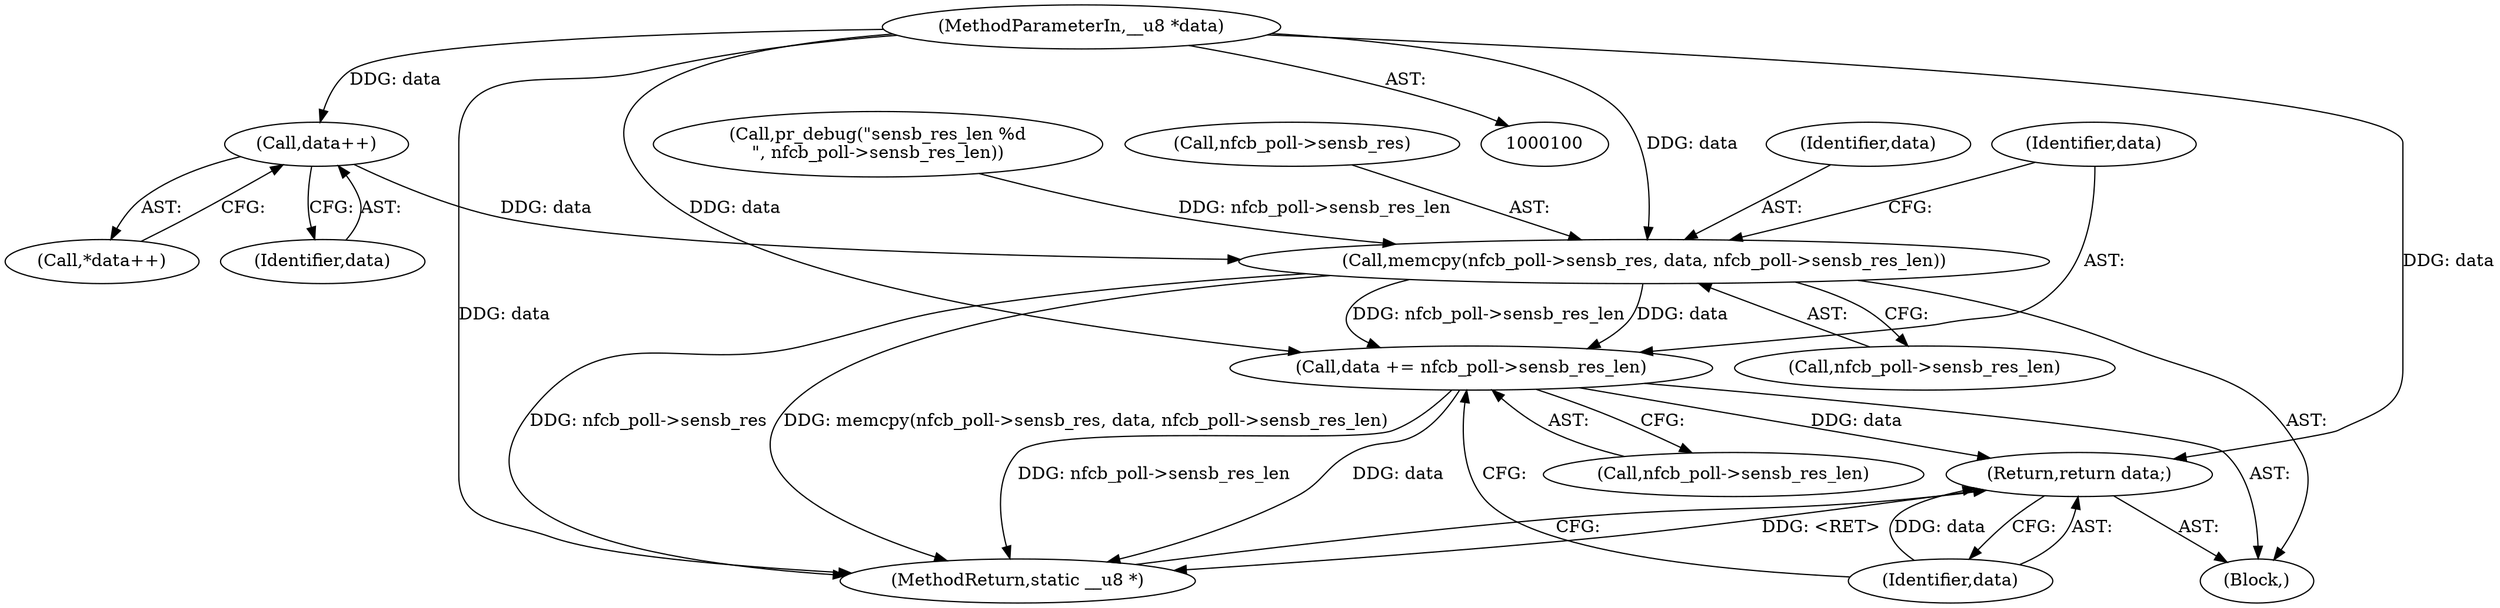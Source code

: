 digraph "1_linux_67de956ff5dc1d4f321e16cfbd63f5be3b691b43_1@pointer" {
"1000110" [label="(Call,data++)"];
"1000103" [label="(MethodParameterIn,__u8 *data)"];
"1000117" [label="(Call,memcpy(nfcb_poll->sensb_res, data, nfcb_poll->sensb_res_len))"];
"1000125" [label="(Call,data += nfcb_poll->sensb_res_len)"];
"1000130" [label="(Return,return data;)"];
"1000110" [label="(Call,data++)"];
"1000132" [label="(MethodReturn,static __u8 *)"];
"1000109" [label="(Call,*data++)"];
"1000125" [label="(Call,data += nfcb_poll->sensb_res_len)"];
"1000117" [label="(Call,memcpy(nfcb_poll->sensb_res, data, nfcb_poll->sensb_res_len))"];
"1000130" [label="(Return,return data;)"];
"1000104" [label="(Block,)"];
"1000111" [label="(Identifier,data)"];
"1000122" [label="(Call,nfcb_poll->sensb_res_len)"];
"1000103" [label="(MethodParameterIn,__u8 *data)"];
"1000126" [label="(Identifier,data)"];
"1000121" [label="(Identifier,data)"];
"1000112" [label="(Call,pr_debug(\"sensb_res_len %d\n\", nfcb_poll->sensb_res_len))"];
"1000127" [label="(Call,nfcb_poll->sensb_res_len)"];
"1000131" [label="(Identifier,data)"];
"1000118" [label="(Call,nfcb_poll->sensb_res)"];
"1000110" -> "1000109"  [label="AST: "];
"1000110" -> "1000111"  [label="CFG: "];
"1000111" -> "1000110"  [label="AST: "];
"1000109" -> "1000110"  [label="CFG: "];
"1000103" -> "1000110"  [label="DDG: data"];
"1000110" -> "1000117"  [label="DDG: data"];
"1000103" -> "1000100"  [label="AST: "];
"1000103" -> "1000132"  [label="DDG: data"];
"1000103" -> "1000117"  [label="DDG: data"];
"1000103" -> "1000125"  [label="DDG: data"];
"1000103" -> "1000130"  [label="DDG: data"];
"1000117" -> "1000104"  [label="AST: "];
"1000117" -> "1000122"  [label="CFG: "];
"1000118" -> "1000117"  [label="AST: "];
"1000121" -> "1000117"  [label="AST: "];
"1000122" -> "1000117"  [label="AST: "];
"1000126" -> "1000117"  [label="CFG: "];
"1000117" -> "1000132"  [label="DDG: memcpy(nfcb_poll->sensb_res, data, nfcb_poll->sensb_res_len)"];
"1000117" -> "1000132"  [label="DDG: nfcb_poll->sensb_res"];
"1000112" -> "1000117"  [label="DDG: nfcb_poll->sensb_res_len"];
"1000117" -> "1000125"  [label="DDG: nfcb_poll->sensb_res_len"];
"1000117" -> "1000125"  [label="DDG: data"];
"1000125" -> "1000104"  [label="AST: "];
"1000125" -> "1000127"  [label="CFG: "];
"1000126" -> "1000125"  [label="AST: "];
"1000127" -> "1000125"  [label="AST: "];
"1000131" -> "1000125"  [label="CFG: "];
"1000125" -> "1000132"  [label="DDG: data"];
"1000125" -> "1000132"  [label="DDG: nfcb_poll->sensb_res_len"];
"1000125" -> "1000130"  [label="DDG: data"];
"1000130" -> "1000104"  [label="AST: "];
"1000130" -> "1000131"  [label="CFG: "];
"1000131" -> "1000130"  [label="AST: "];
"1000132" -> "1000130"  [label="CFG: "];
"1000130" -> "1000132"  [label="DDG: <RET>"];
"1000131" -> "1000130"  [label="DDG: data"];
}
